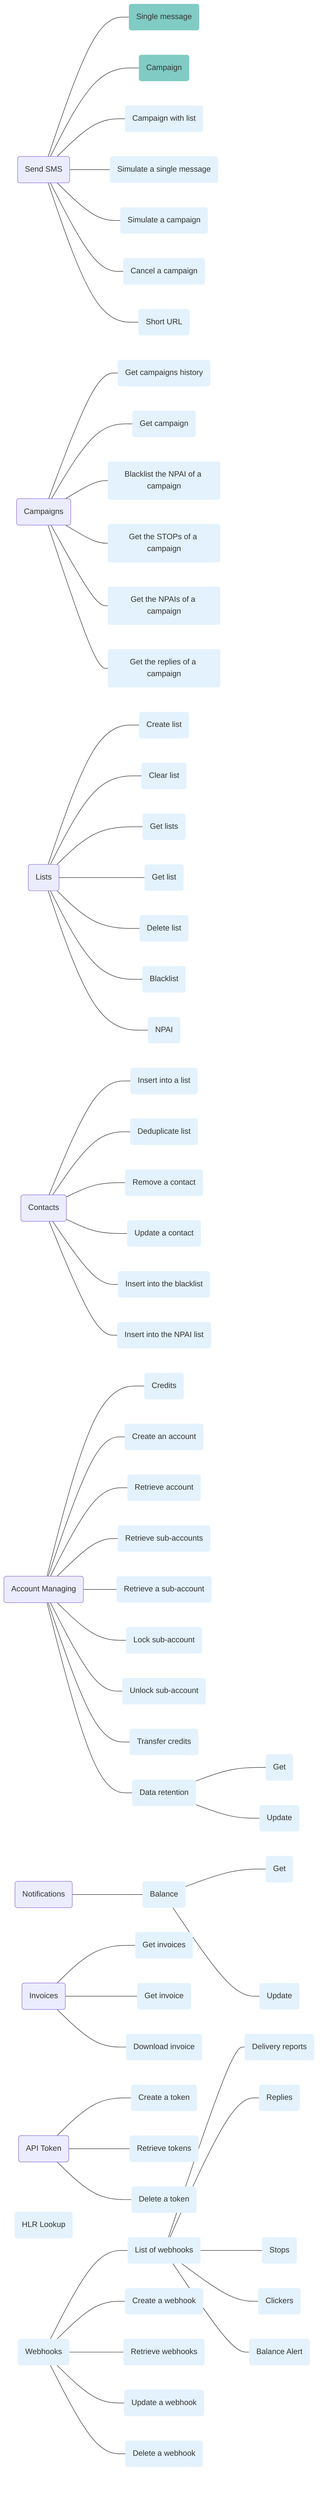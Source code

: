 flowchart LR
    sendsms(Send SMS) --- sendsms1(Single message):::done
    sendsms(Send SMS) --- sendsms2(Campaign):::done
    sendsms(Send SMS) --- sendsms3(Campaign with list):::todo
    sendsms(Send SMS) --- sendsms4(Simulate a single message):::todo
    sendsms(Send SMS) --- sendsms5(Simulate a campaign):::todo
    sendsms(Send SMS) --- sendsms6(Cancel a campaign):::todo
    sendsms(Send SMS) --- sendsms7(Short URL):::todo
    campaigns(Campaigns) --- campaigns1(Get campaigns history):::todo
    campaigns(Campaigns) --- campaigns2(Get campaign):::todo
    campaigns(Campaigns) --- campaigns3(Blacklist the NPAI of a campaign):::todo
    campaigns(Campaigns) --- campaigns4(Get the STOPs of a campaign):::todo
    campaigns(Campaigns) --- campaigns5(Get the NPAIs of a campaign):::todo
    campaigns(Campaigns) --- campaigns6(Get the replies of a campaign):::todo
    lists(Lists) --- lists1(Create list):::todo
    lists(Lists) --- lists2(Clear list):::todo
    lists(Lists) --- lists3(Get lists):::todo
    lists(Lists) --- lists4(Get list):::todo
    lists(Lists) --- lists5(Delete list):::todo
    lists(Lists) --- lists6(Blacklist):::todo
    lists(Lists) --- lists7(NPAI):::todo
    cont(Contacts) --- cont1(Insert into a list):::todo
    cont(Contacts) --- cont2(Deduplicate list):::todo
    cont(Contacts) --- cont3(Remove a contact):::todo
    cont(Contacts) --- cont4(Update a contact):::todo
    cont(Contacts) --- cont5(Insert into the blacklist):::todo
    cont(Contacts) --- cont6(Insert into the NPAI list):::todo
    accmgmt(Account Managing) --- accmgmt1(Credits):::todo
    accmgmt(Account Managing) --- accmgmt2(Create an account):::todo
    accmgmt(Account Managing) --- accmgmt3(Retrieve account):::todo
    accmgmt(Account Managing) --- accmgmt4(Retrieve sub-accounts):::todo
    accmgmt(Account Managing) --- accmgmt5(Retrieve a sub-account):::todo
    accmgmt(Account Managing) --- accmgmt6(Lock sub-account):::todo
    accmgmt(Account Managing) --- accmgmt7(Unlock sub-account):::todo
    accmgmt(Account Managing) --- accmgmt8(Transfer credits):::todo
    accmgmt(Account Managing) --- accmgmt9(Data retention):::todo
    accmgmt9(Data retention) --- dataretentionget(Get):::todo
    accmgmt9(Data retention) --- dataretentionupdate(Update):::todo
    notif(Notifications) --- notif1(Balance):::todo
    notif1(Balance) --- notifget(Get):::todo
    notif1(Balance) --- notifupdate(Update):::todo
    invoices(Invoices) --- invoices1(Get invoices):::todo
    invoices(Invoices) --- invoices2(Get invoice):::todo
    invoices(Invoices) --- invoices3(Download invoice):::todo
    apitoken(API Token) --- apitoken1(Create a token):::todo
    apitoken(API Token) --- apitoken2(Retrieve tokens):::todo
    apitoken(API Token) --- apitoken3(Delete a token):::todo
    hlrlookup(HLR Lookup):::todo
    webhooks(Webhooks):::todo
    webhooks(Webhooks) --- webhooks1(List of webhooks):::todo
    webhooks1(List of webhooks) --- listofwebhooks1(Delivery reports):::todo
    webhooks1(List of webhooks) --- listofwebhooks2(Replies):::todo
    webhooks1(List of webhooks) --- listofwebhooks3(Stops):::todo
    webhooks1(List of webhooks) --- listofwebhooks4(Clickers):::todo
    webhooks1(List of webhooks) --- listofwebhooks5(Balance Alert):::todo
    webhooks(Webhooks) --- webhooks2(Create a webhook):::todo
    webhooks(Webhooks) --- webhooks3(Retrieve webhooks):::todo
    webhooks(Webhooks) --- webhooks4(Update a webhook):::todo
    webhooks(Webhooks) --- webhooks5(Delete a webhook):::todo
    classDef done fill:#80CBC4,stroke-opacity:0;
    classDef todo fill:#E3F2FD,stroke-opacity:0;